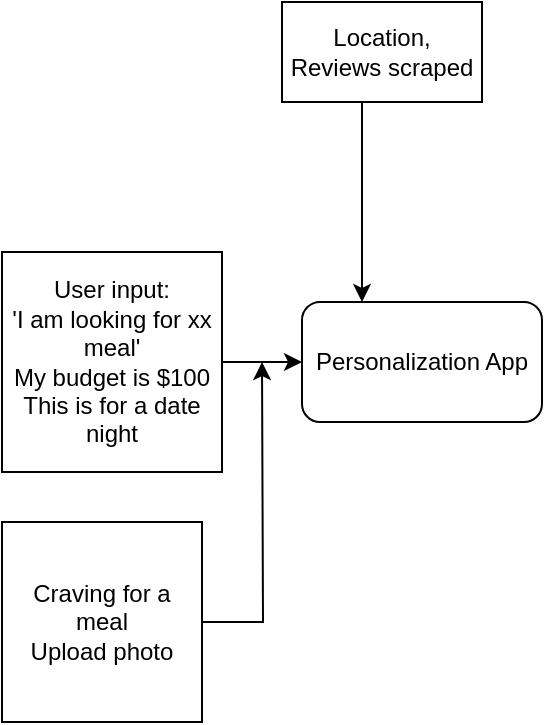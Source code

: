 <mxfile version="22.0.4" type="github">
  <diagram name="Page-1" id="yqzp4lKTh_vmPdK1OlxG">
    <mxGraphModel dx="1194" dy="741" grid="1" gridSize="10" guides="1" tooltips="1" connect="1" arrows="1" fold="1" page="1" pageScale="1" pageWidth="850" pageHeight="1100" math="0" shadow="0">
      <root>
        <mxCell id="0" />
        <mxCell id="1" parent="0" />
        <mxCell id="HHEj3naMouAJrIJH32SZ-4" value="" style="edgeStyle=orthogonalEdgeStyle;rounded=0;orthogonalLoop=1;jettySize=auto;html=1;" edge="1" parent="1" source="HHEj3naMouAJrIJH32SZ-1" target="HHEj3naMouAJrIJH32SZ-3">
          <mxGeometry relative="1" as="geometry" />
        </mxCell>
        <mxCell id="HHEj3naMouAJrIJH32SZ-1" value="&lt;div&gt;User input:&lt;/div&gt;&lt;div&gt;&#39;I am looking for xx meal&#39;&lt;/div&gt;&lt;div&gt;My budget is $100&lt;/div&gt;&lt;div&gt;This is for a date night&lt;br&gt;&lt;/div&gt;" style="whiteSpace=wrap;html=1;aspect=fixed;" vertex="1" parent="1">
          <mxGeometry x="40" y="305" width="110" height="110" as="geometry" />
        </mxCell>
        <mxCell id="HHEj3naMouAJrIJH32SZ-3" value="Personalization App" style="rounded=1;whiteSpace=wrap;html=1;" vertex="1" parent="1">
          <mxGeometry x="190" y="330" width="120" height="60" as="geometry" />
        </mxCell>
        <mxCell id="HHEj3naMouAJrIJH32SZ-6" style="edgeStyle=orthogonalEdgeStyle;rounded=0;orthogonalLoop=1;jettySize=auto;html=1;entryX=0.25;entryY=0;entryDx=0;entryDy=0;" edge="1" parent="1" source="HHEj3naMouAJrIJH32SZ-5" target="HHEj3naMouAJrIJH32SZ-3">
          <mxGeometry relative="1" as="geometry">
            <Array as="points">
              <mxPoint x="220" y="260" />
              <mxPoint x="220" y="260" />
            </Array>
          </mxGeometry>
        </mxCell>
        <mxCell id="HHEj3naMouAJrIJH32SZ-5" value="&lt;div&gt;Location,&lt;/div&gt;&lt;div&gt;Reviews scraped&lt;br&gt;&lt;/div&gt;" style="whiteSpace=wrap;html=1;" vertex="1" parent="1">
          <mxGeometry x="180" y="180" width="100" height="50" as="geometry" />
        </mxCell>
        <mxCell id="HHEj3naMouAJrIJH32SZ-11" style="edgeStyle=orthogonalEdgeStyle;rounded=0;orthogonalLoop=1;jettySize=auto;html=1;" edge="1" parent="1" source="HHEj3naMouAJrIJH32SZ-10">
          <mxGeometry relative="1" as="geometry">
            <mxPoint x="170" y="360" as="targetPoint" />
          </mxGeometry>
        </mxCell>
        <mxCell id="HHEj3naMouAJrIJH32SZ-10" value="&lt;div&gt;Craving for a meal&lt;/div&gt;&lt;div&gt;Upload photo&lt;br&gt;&lt;/div&gt;" style="whiteSpace=wrap;html=1;aspect=fixed;" vertex="1" parent="1">
          <mxGeometry x="40" y="440" width="100" height="100" as="geometry" />
        </mxCell>
      </root>
    </mxGraphModel>
  </diagram>
</mxfile>
